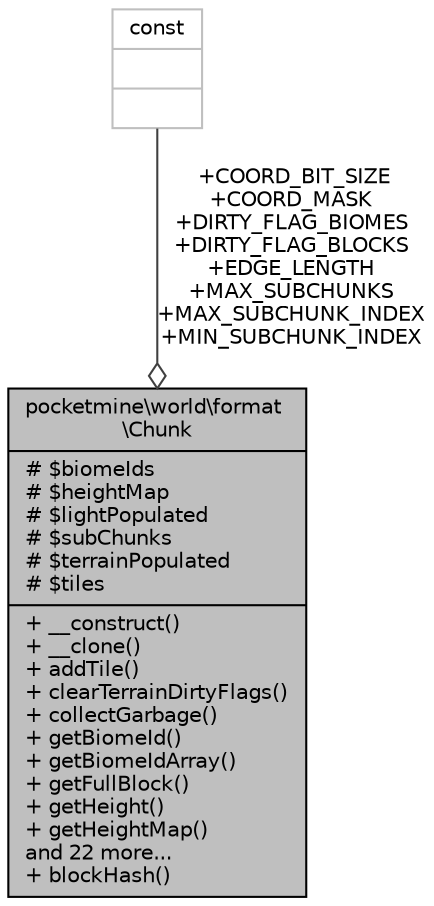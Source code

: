 digraph "pocketmine\world\format\Chunk"
{
 // INTERACTIVE_SVG=YES
 // LATEX_PDF_SIZE
  edge [fontname="Helvetica",fontsize="10",labelfontname="Helvetica",labelfontsize="10"];
  node [fontname="Helvetica",fontsize="10",shape=record];
  Node1 [label="{pocketmine\\world\\format\l\\Chunk\n|# $biomeIds\l# $heightMap\l# $lightPopulated\l# $subChunks\l# $terrainPopulated\l# $tiles\l|+ __construct()\l+ __clone()\l+ addTile()\l+ clearTerrainDirtyFlags()\l+ collectGarbage()\l+ getBiomeId()\l+ getBiomeIdArray()\l+ getFullBlock()\l+ getHeight()\l+ getHeightMap()\land 22 more...\l+ blockHash()\l}",height=0.2,width=0.4,color="black", fillcolor="grey75", style="filled", fontcolor="black",tooltip=" "];
  Node2 -> Node1 [color="grey25",fontsize="10",style="solid",label=" +COORD_BIT_SIZE\n+COORD_MASK\n+DIRTY_FLAG_BIOMES\n+DIRTY_FLAG_BLOCKS\n+EDGE_LENGTH\n+MAX_SUBCHUNKS\n+MAX_SUBCHUNK_INDEX\n+MIN_SUBCHUNK_INDEX" ,arrowhead="odiamond",fontname="Helvetica"];
  Node2 [label="{const\n||}",height=0.2,width=0.4,color="grey75", fillcolor="white", style="filled",tooltip=" "];
}

